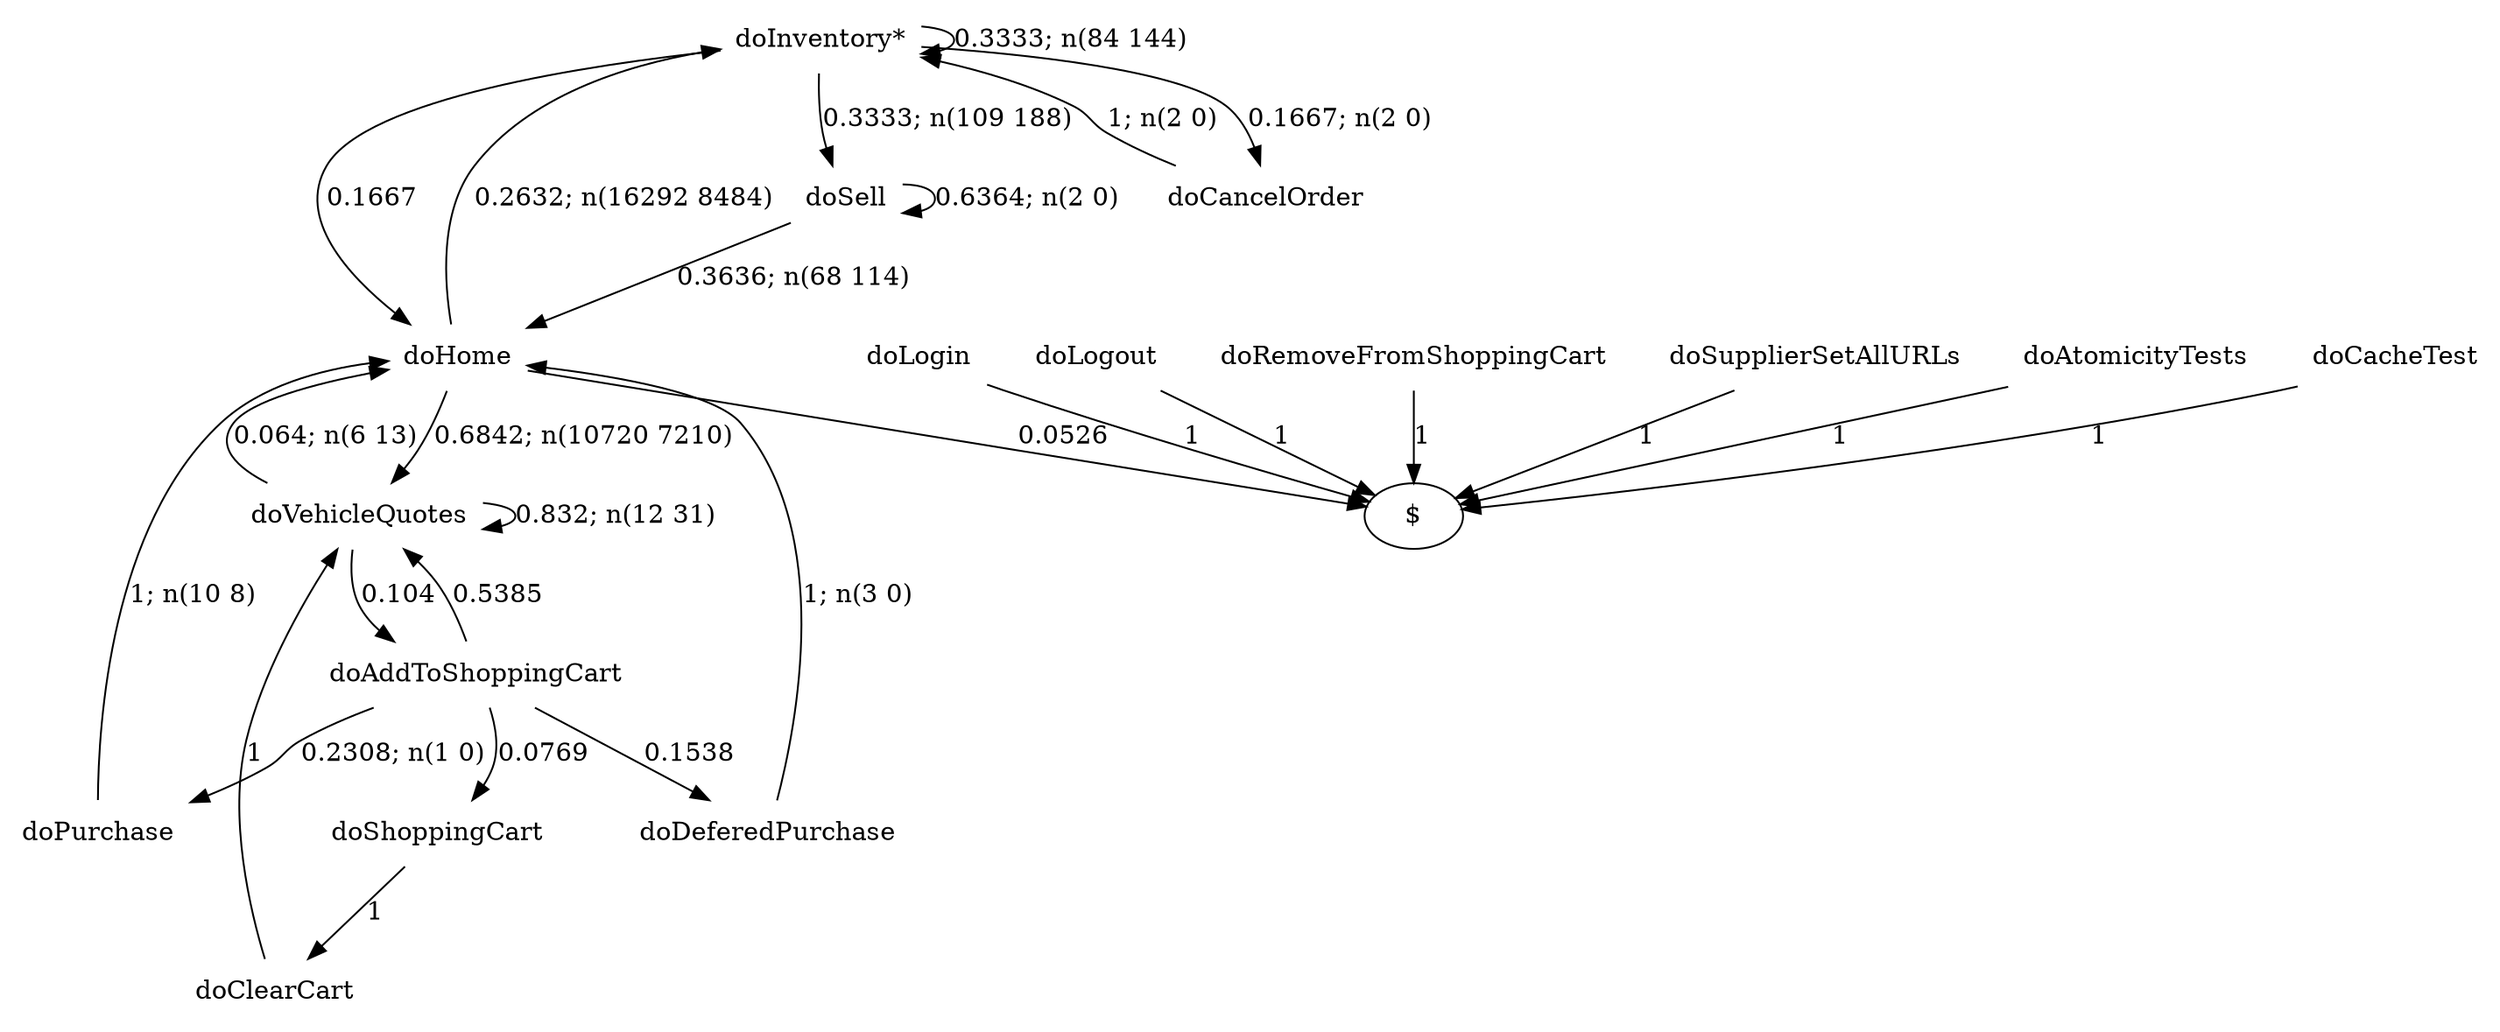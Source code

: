 digraph G {"doInventory*" [label="doInventory*",shape=none];"doSupplierSetAllURLs" [label="doSupplierSetAllURLs",shape=none];"doAtomicityTests" [label="doAtomicityTests",shape=none];"doCacheTest" [label="doCacheTest",shape=none];"doLogin" [label="doLogin",shape=none];"doVehicleQuotes" [label="doVehicleQuotes",shape=none];"doAddToShoppingCart" [label="doAddToShoppingCart",shape=none];"doDeferedPurchase" [label="doDeferedPurchase",shape=none];"doHome" [label="doHome",shape=none];"doShoppingCart" [label="doShoppingCart",shape=none];"doClearCart" [label="doClearCart",shape=none];"doPurchase" [label="doPurchase",shape=none];"doSell" [label="doSell",shape=none];"doLogout" [label="doLogout",shape=none];"doCancelOrder" [label="doCancelOrder",shape=none];"doRemoveFromShoppingCart" [label="doRemoveFromShoppingCart",shape=none];"doInventory*"->"doInventory*" [style=solid,label="0.3333; n(84 144)"];"doInventory*"->"doHome" [style=solid,label="0.1667"];"doInventory*"->"doSell" [style=solid,label="0.3333; n(109 188)"];"doInventory*"->"doCancelOrder" [style=solid,label="0.1667; n(2 0)"];"doSupplierSetAllURLs"->"$" [style=solid,label="1"];"doAtomicityTests"->"$" [style=solid,label="1"];"doCacheTest"->"$" [style=solid,label="1"];"doLogin"->"$" [style=solid,label="1"];"doVehicleQuotes"->"doVehicleQuotes" [style=solid,label="0.832; n(12 31)"];"doVehicleQuotes"->"doAddToShoppingCart" [style=solid,label="0.104"];"doVehicleQuotes"->"doHome" [style=solid,label="0.064; n(6 13)"];"doAddToShoppingCart"->"doVehicleQuotes" [style=solid,label="0.5385"];"doAddToShoppingCart"->"doDeferedPurchase" [style=solid,label="0.1538"];"doAddToShoppingCart"->"doShoppingCart" [style=solid,label="0.0769"];"doAddToShoppingCart"->"doPurchase" [style=solid,label="0.2308; n(1 0)"];"doDeferedPurchase"->"doHome" [style=solid,label="1; n(3 0)"];"doHome"->"doInventory*" [style=solid,label="0.2632; n(16292 8484)"];"doHome"->"doVehicleQuotes" [style=solid,label="0.6842; n(10720 7210)"];"doHome"->"$" [style=solid,label="0.0526"];"doShoppingCart"->"doClearCart" [style=solid,label="1"];"doClearCart"->"doVehicleQuotes" [style=solid,label="1"];"doPurchase"->"doHome" [style=solid,label="1; n(10 8)"];"doSell"->"doHome" [style=solid,label="0.3636; n(68 114)"];"doSell"->"doSell" [style=solid,label="0.6364; n(2 0)"];"doLogout"->"$" [style=solid,label="1"];"doCancelOrder"->"doInventory*" [style=solid,label="1; n(2 0)"];"doRemoveFromShoppingCart"->"$" [style=solid,label="1"];}